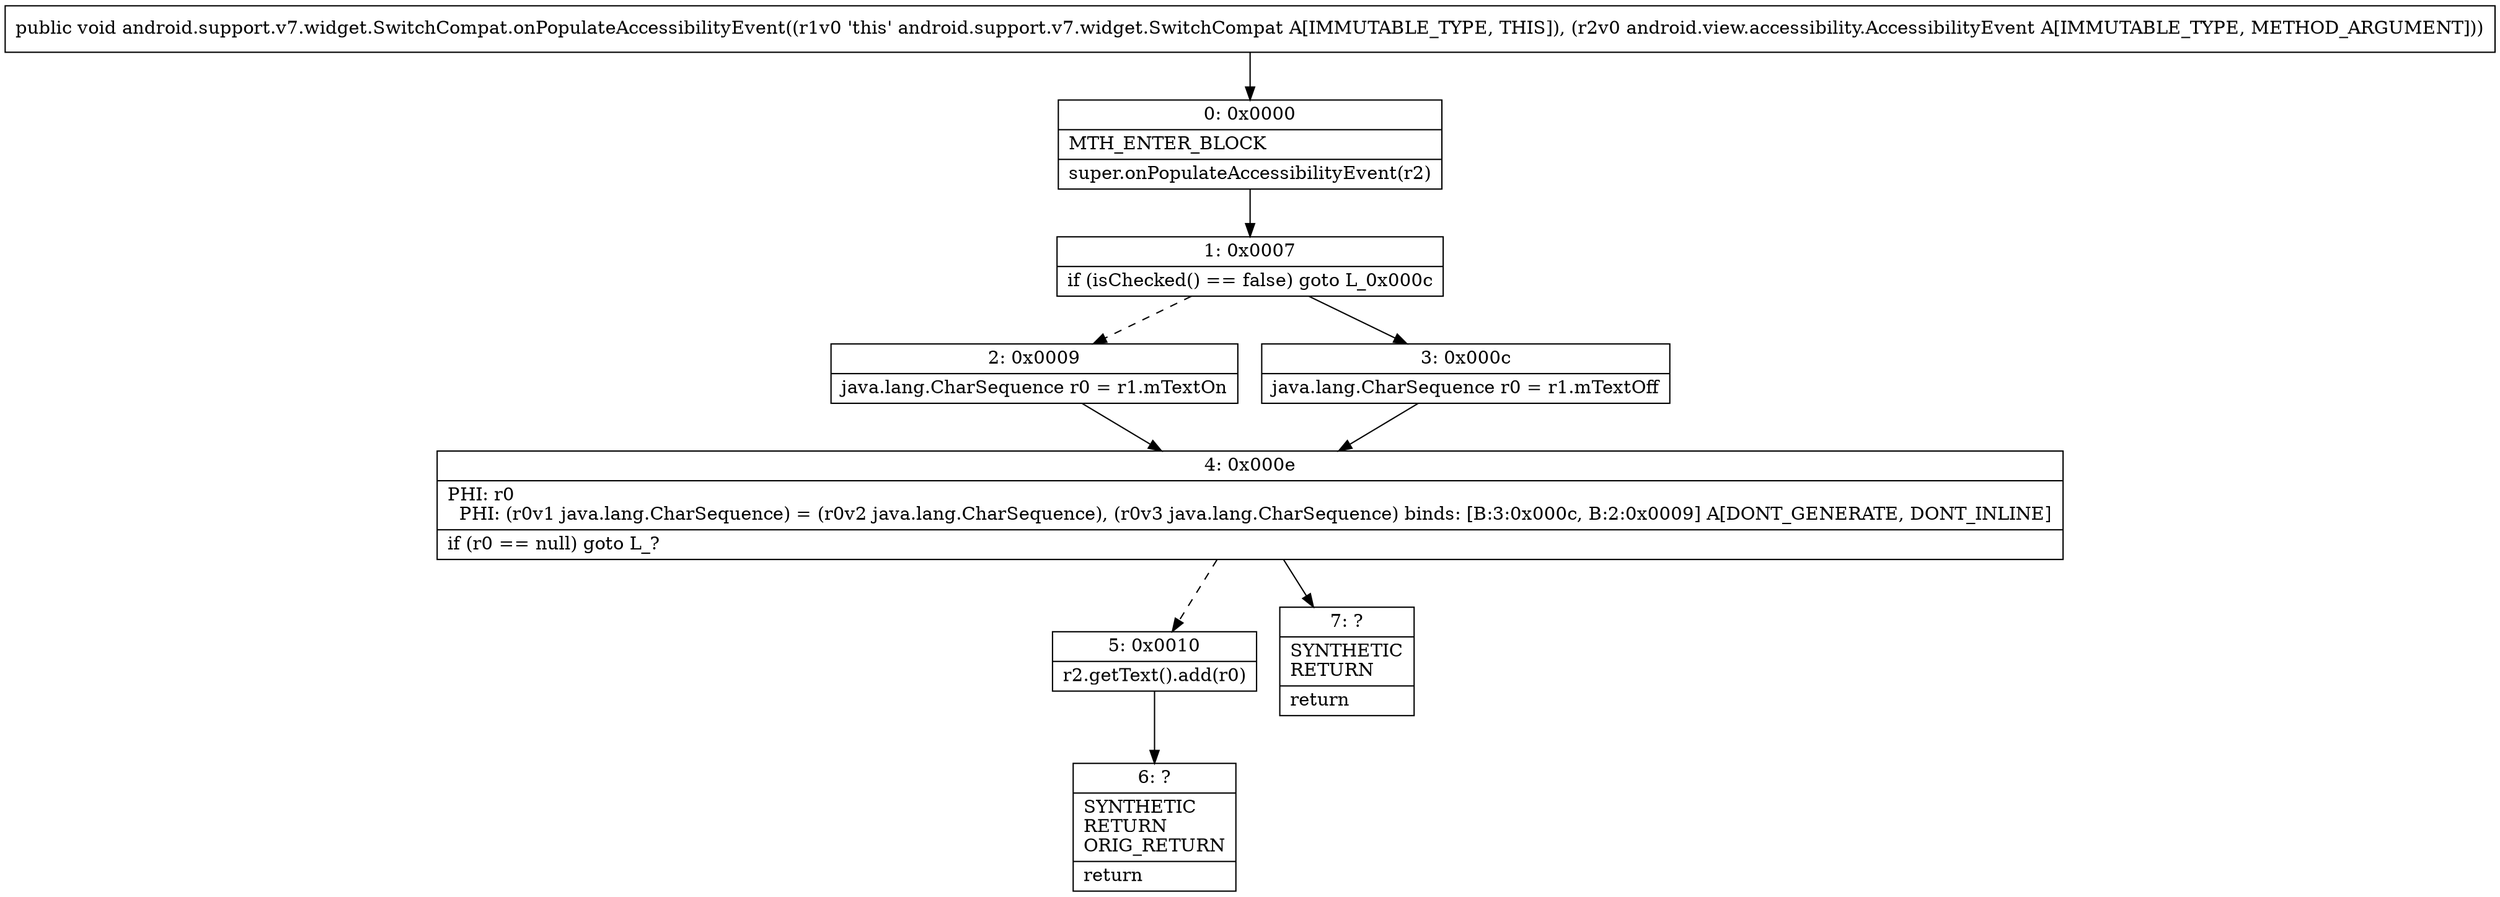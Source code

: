 digraph "CFG forandroid.support.v7.widget.SwitchCompat.onPopulateAccessibilityEvent(Landroid\/view\/accessibility\/AccessibilityEvent;)V" {
Node_0 [shape=record,label="{0\:\ 0x0000|MTH_ENTER_BLOCK\l|super.onPopulateAccessibilityEvent(r2)\l}"];
Node_1 [shape=record,label="{1\:\ 0x0007|if (isChecked() == false) goto L_0x000c\l}"];
Node_2 [shape=record,label="{2\:\ 0x0009|java.lang.CharSequence r0 = r1.mTextOn\l}"];
Node_3 [shape=record,label="{3\:\ 0x000c|java.lang.CharSequence r0 = r1.mTextOff\l}"];
Node_4 [shape=record,label="{4\:\ 0x000e|PHI: r0 \l  PHI: (r0v1 java.lang.CharSequence) = (r0v2 java.lang.CharSequence), (r0v3 java.lang.CharSequence) binds: [B:3:0x000c, B:2:0x0009] A[DONT_GENERATE, DONT_INLINE]\l|if (r0 == null) goto L_?\l}"];
Node_5 [shape=record,label="{5\:\ 0x0010|r2.getText().add(r0)\l}"];
Node_6 [shape=record,label="{6\:\ ?|SYNTHETIC\lRETURN\lORIG_RETURN\l|return\l}"];
Node_7 [shape=record,label="{7\:\ ?|SYNTHETIC\lRETURN\l|return\l}"];
MethodNode[shape=record,label="{public void android.support.v7.widget.SwitchCompat.onPopulateAccessibilityEvent((r1v0 'this' android.support.v7.widget.SwitchCompat A[IMMUTABLE_TYPE, THIS]), (r2v0 android.view.accessibility.AccessibilityEvent A[IMMUTABLE_TYPE, METHOD_ARGUMENT])) }"];
MethodNode -> Node_0;
Node_0 -> Node_1;
Node_1 -> Node_2[style=dashed];
Node_1 -> Node_3;
Node_2 -> Node_4;
Node_3 -> Node_4;
Node_4 -> Node_5[style=dashed];
Node_4 -> Node_7;
Node_5 -> Node_6;
}

